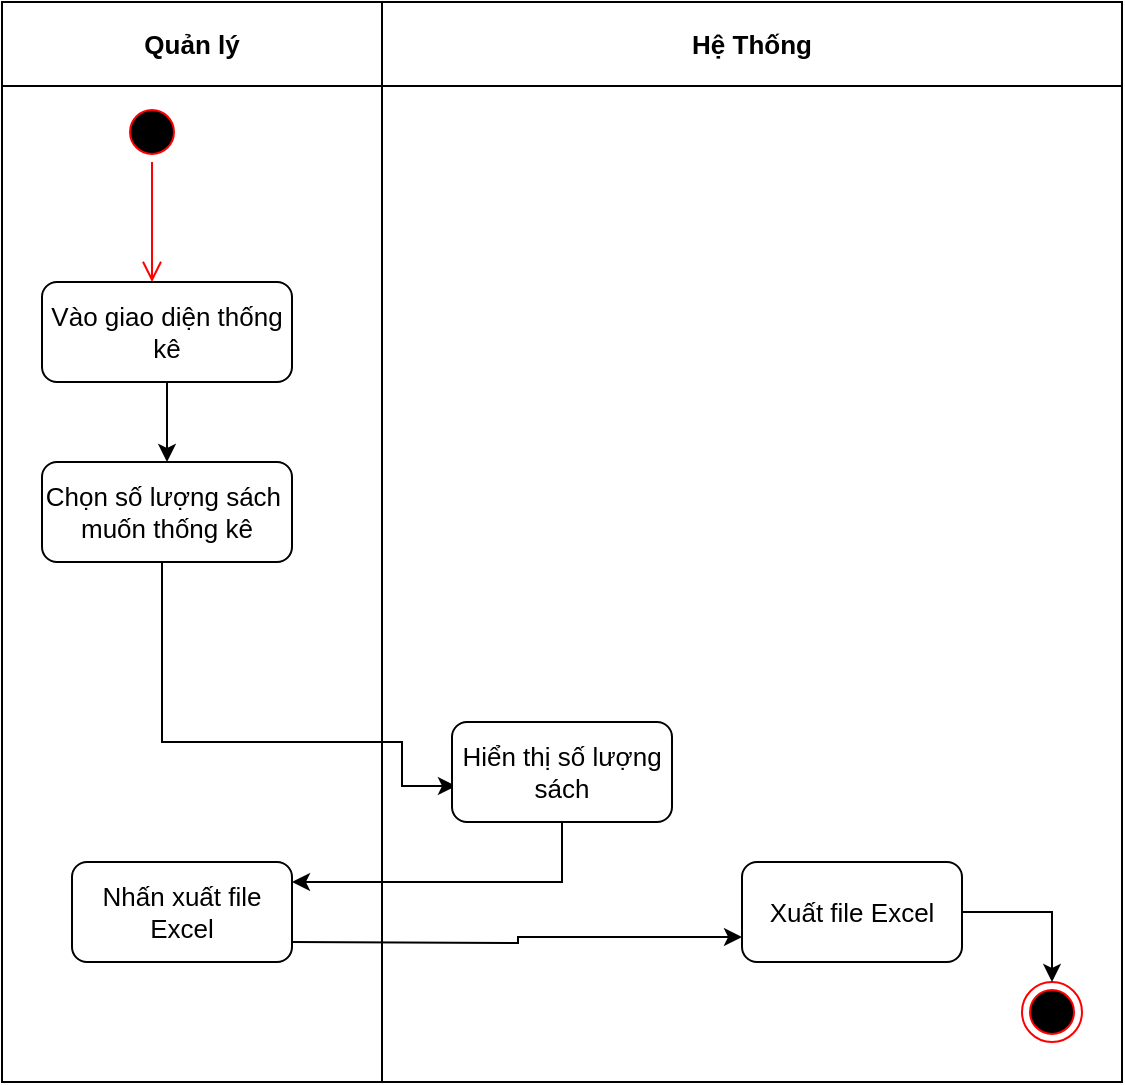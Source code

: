 <mxfile version="14.7.4" type="device"><diagram id="muE10XZ6E-mIpKt1Ik13" name="Page-1"><mxGraphModel dx="868" dy="482" grid="1" gridSize="10" guides="1" tooltips="1" connect="1" arrows="1" fold="1" page="1" pageScale="1" pageWidth="827" pageHeight="1169" math="0" shadow="0"><root><mxCell id="0"/><mxCell id="1" parent="0"/><mxCell id="iOBIbmCPFe--cgHC0bn4-1" value="" style="shape=table;html=1;whiteSpace=wrap;startSize=0;container=1;collapsible=0;childLayout=tableLayout;" parent="1" vertex="1"><mxGeometry x="70" y="40" width="560" height="540" as="geometry"/></mxCell><mxCell id="iOBIbmCPFe--cgHC0bn4-2" value="" style="shape=partialRectangle;html=1;whiteSpace=wrap;collapsible=0;dropTarget=0;pointerEvents=0;fillColor=none;top=0;left=0;bottom=0;right=0;points=[[0,0.5],[1,0.5]];portConstraint=eastwest;" parent="iOBIbmCPFe--cgHC0bn4-1" vertex="1"><mxGeometry width="560" height="42" as="geometry"/></mxCell><mxCell id="iOBIbmCPFe--cgHC0bn4-3" value="&lt;b&gt;&lt;font style=&quot;font-size: 13px&quot;&gt;Quản lý&lt;/font&gt;&lt;/b&gt;" style="shape=partialRectangle;html=1;whiteSpace=wrap;connectable=0;overflow=hidden;fillColor=none;top=0;left=0;bottom=0;right=0;" parent="iOBIbmCPFe--cgHC0bn4-2" vertex="1"><mxGeometry width="190" height="42" as="geometry"/></mxCell><mxCell id="iOBIbmCPFe--cgHC0bn4-4" value="&lt;b&gt;&lt;font style=&quot;font-size: 13px&quot;&gt;Hệ Thống&lt;/font&gt;&lt;/b&gt;" style="shape=partialRectangle;html=1;whiteSpace=wrap;connectable=0;overflow=hidden;fillColor=none;top=0;left=0;bottom=0;right=0;" parent="iOBIbmCPFe--cgHC0bn4-2" vertex="1"><mxGeometry x="190" width="370" height="42" as="geometry"/></mxCell><mxCell id="iOBIbmCPFe--cgHC0bn4-5" value="" style="shape=partialRectangle;html=1;whiteSpace=wrap;collapsible=0;dropTarget=0;pointerEvents=0;fillColor=none;top=0;left=0;bottom=0;right=0;points=[[0,0.5],[1,0.5]];portConstraint=eastwest;" parent="iOBIbmCPFe--cgHC0bn4-1" vertex="1"><mxGeometry y="42" width="560" height="498" as="geometry"/></mxCell><mxCell id="iOBIbmCPFe--cgHC0bn4-6" value="" style="shape=partialRectangle;html=1;whiteSpace=wrap;connectable=0;overflow=hidden;fillColor=none;top=0;left=0;bottom=0;right=0;" parent="iOBIbmCPFe--cgHC0bn4-5" vertex="1"><mxGeometry width="190" height="498" as="geometry"/></mxCell><mxCell id="iOBIbmCPFe--cgHC0bn4-7" value="" style="shape=partialRectangle;html=1;whiteSpace=wrap;connectable=0;overflow=hidden;fillColor=none;top=0;left=0;bottom=0;right=0;" parent="iOBIbmCPFe--cgHC0bn4-5" vertex="1"><mxGeometry x="190" width="370" height="498" as="geometry"/></mxCell><mxCell id="iOBIbmCPFe--cgHC0bn4-8" value="" style="ellipse;html=1;shape=startState;fillColor=#000000;strokeColor=#ff0000;" parent="1" vertex="1"><mxGeometry x="130" y="90" width="30" height="30" as="geometry"/></mxCell><mxCell id="iOBIbmCPFe--cgHC0bn4-9" value="" style="edgeStyle=orthogonalEdgeStyle;html=1;verticalAlign=bottom;endArrow=open;endSize=8;strokeColor=#ff0000;" parent="1" source="iOBIbmCPFe--cgHC0bn4-8" edge="1"><mxGeometry relative="1" as="geometry"><mxPoint x="145" y="180" as="targetPoint"/></mxGeometry></mxCell><mxCell id="iOBIbmCPFe--cgHC0bn4-12" style="edgeStyle=orthogonalEdgeStyle;rounded=0;orthogonalLoop=1;jettySize=auto;html=1;" parent="1" source="iOBIbmCPFe--cgHC0bn4-10" target="iOBIbmCPFe--cgHC0bn4-11" edge="1"><mxGeometry relative="1" as="geometry"/></mxCell><mxCell id="iOBIbmCPFe--cgHC0bn4-10" value="Vào giao diện thống kê" style="rounded=1;whiteSpace=wrap;html=1;fontSize=13;strokeColor=#000000;" parent="1" vertex="1"><mxGeometry x="90" y="180" width="125" height="50" as="geometry"/></mxCell><mxCell id="6ebvftjGG5CJ57TeJCRb-1" style="edgeStyle=orthogonalEdgeStyle;rounded=0;orthogonalLoop=1;jettySize=auto;html=1;entryX=0.018;entryY=0.64;entryDx=0;entryDy=0;entryPerimeter=0;" parent="1" source="iOBIbmCPFe--cgHC0bn4-11" target="iOBIbmCPFe--cgHC0bn4-20" edge="1"><mxGeometry relative="1" as="geometry"><Array as="points"><mxPoint x="150" y="410"/><mxPoint x="270" y="410"/><mxPoint x="270" y="432"/></Array><mxPoint x="290" y="430" as="targetPoint"/></mxGeometry></mxCell><mxCell id="iOBIbmCPFe--cgHC0bn4-11" value="Chọn số lượng sách&amp;nbsp;&lt;br&gt;muốn thống kê" style="rounded=1;whiteSpace=wrap;html=1;fontSize=13;strokeColor=#000000;" parent="1" vertex="1"><mxGeometry x="90" y="270" width="125" height="50" as="geometry"/></mxCell><mxCell id="iOBIbmCPFe--cgHC0bn4-13" style="edgeStyle=orthogonalEdgeStyle;rounded=0;orthogonalLoop=1;jettySize=auto;html=1;exitX=0.5;exitY=1;exitDx=0;exitDy=0;" parent="1" source="iOBIbmCPFe--cgHC0bn4-11" target="iOBIbmCPFe--cgHC0bn4-11" edge="1"><mxGeometry relative="1" as="geometry"/></mxCell><mxCell id="iOBIbmCPFe--cgHC0bn4-20" value="Hiển thị số lượng sách" style="rounded=1;whiteSpace=wrap;html=1;fontSize=13;strokeColor=#000000;" parent="1" vertex="1"><mxGeometry x="295" y="400" width="110" height="50" as="geometry"/></mxCell><mxCell id="iOBIbmCPFe--cgHC0bn4-24" value="" style="ellipse;html=1;shape=endState;fillColor=#000000;strokeColor=#ff0000;" parent="1" vertex="1"><mxGeometry x="580" y="530" width="30" height="30" as="geometry"/></mxCell><mxCell id="I1r6AYKKhj37OufdO6W7-5" style="edgeStyle=orthogonalEdgeStyle;rounded=0;orthogonalLoop=1;jettySize=auto;html=1;" parent="1" source="I1r6AYKKhj37OufdO6W7-3" target="iOBIbmCPFe--cgHC0bn4-24" edge="1"><mxGeometry relative="1" as="geometry"/></mxCell><mxCell id="I1r6AYKKhj37OufdO6W7-3" value="Xuất file Excel" style="rounded=1;whiteSpace=wrap;html=1;fontSize=13;strokeColor=#000000;" parent="1" vertex="1"><mxGeometry x="440" y="470" width="110" height="50" as="geometry"/></mxCell><mxCell id="_ott0U0G0YrC4iiucJl_-1" value="Nhấn xuất file Excel" style="rounded=1;whiteSpace=wrap;html=1;fontSize=13;strokeColor=#000000;" vertex="1" parent="1"><mxGeometry x="105" y="470" width="110" height="50" as="geometry"/></mxCell><mxCell id="_ott0U0G0YrC4iiucJl_-2" style="edgeStyle=orthogonalEdgeStyle;rounded=0;orthogonalLoop=1;jettySize=auto;html=1;exitX=0.5;exitY=1;exitDx=0;exitDy=0;" edge="1" parent="1" source="iOBIbmCPFe--cgHC0bn4-20"><mxGeometry relative="1" as="geometry"><mxPoint x="310" y="470" as="sourcePoint"/><mxPoint x="215" y="480" as="targetPoint"/><Array as="points"><mxPoint x="350" y="480"/><mxPoint x="215" y="480"/></Array></mxGeometry></mxCell><mxCell id="_ott0U0G0YrC4iiucJl_-3" style="edgeStyle=orthogonalEdgeStyle;rounded=0;orthogonalLoop=1;jettySize=auto;html=1;entryX=0;entryY=0.75;entryDx=0;entryDy=0;" edge="1" parent="1" target="I1r6AYKKhj37OufdO6W7-3"><mxGeometry relative="1" as="geometry"><mxPoint x="215" y="510" as="sourcePoint"/><mxPoint x="260" y="575" as="targetPoint"/></mxGeometry></mxCell></root></mxGraphModel></diagram></mxfile>